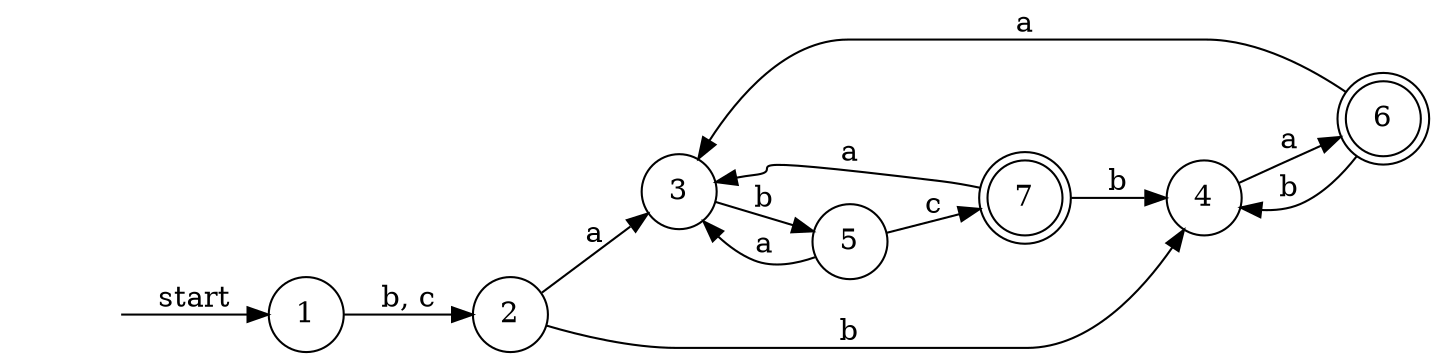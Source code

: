 digraph graph_3_4_2{
    rankdir=LR;

    "" [shape = none];
    6, 7 [shape = doublecircle];
    node [shape = circle];

    "" -> 1 [label = "start"];
    1 -> 2 [label = "b, c"];
    2 -> 3 [label = "a"];
    2 -> 4 [label = "b"];
    4 -> 6 [label = "a"];
    6 -> 3 [label = "a"];
    6 -> 4 [label = "b"];
    3 -> 5 [label = "b"];
    5 -> 3 [label = "a"];
    5 -> 7 [label = "c"];
    7 -> 3 [label = "a"];
    7 -> 4 [label = "b"];
}
